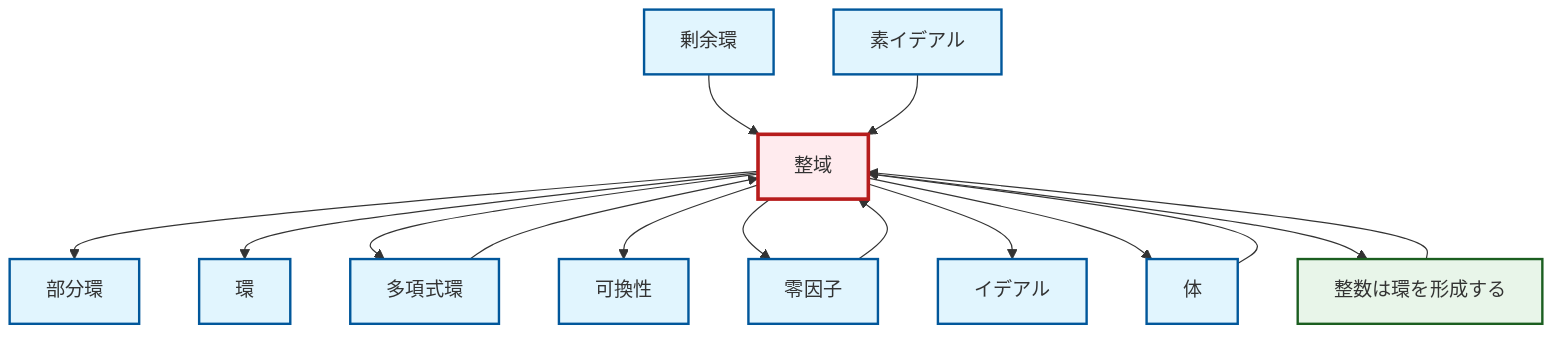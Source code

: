 graph TD
    classDef definition fill:#e1f5fe,stroke:#01579b,stroke-width:2px
    classDef theorem fill:#f3e5f5,stroke:#4a148c,stroke-width:2px
    classDef axiom fill:#fff3e0,stroke:#e65100,stroke-width:2px
    classDef example fill:#e8f5e9,stroke:#1b5e20,stroke-width:2px
    classDef current fill:#ffebee,stroke:#b71c1c,stroke-width:3px
    def-ring["環"]:::definition
    def-integral-domain["整域"]:::definition
    def-zero-divisor["零因子"]:::definition
    def-prime-ideal["素イデアル"]:::definition
    def-subring["部分環"]:::definition
    def-quotient-ring["剰余環"]:::definition
    def-polynomial-ring["多項式環"]:::definition
    def-field["体"]:::definition
    def-ideal["イデアル"]:::definition
    ex-integers-ring["整数は環を形成する"]:::example
    def-commutativity["可換性"]:::definition
    def-quotient-ring --> def-integral-domain
    def-integral-domain --> def-subring
    def-integral-domain --> def-ring
    def-integral-domain --> def-polynomial-ring
    def-field --> def-integral-domain
    def-integral-domain --> def-commutativity
    def-zero-divisor --> def-integral-domain
    def-integral-domain --> def-zero-divisor
    def-polynomial-ring --> def-integral-domain
    def-integral-domain --> def-ideal
    def-prime-ideal --> def-integral-domain
    ex-integers-ring --> def-integral-domain
    def-integral-domain --> def-field
    def-integral-domain --> ex-integers-ring
    class def-integral-domain current